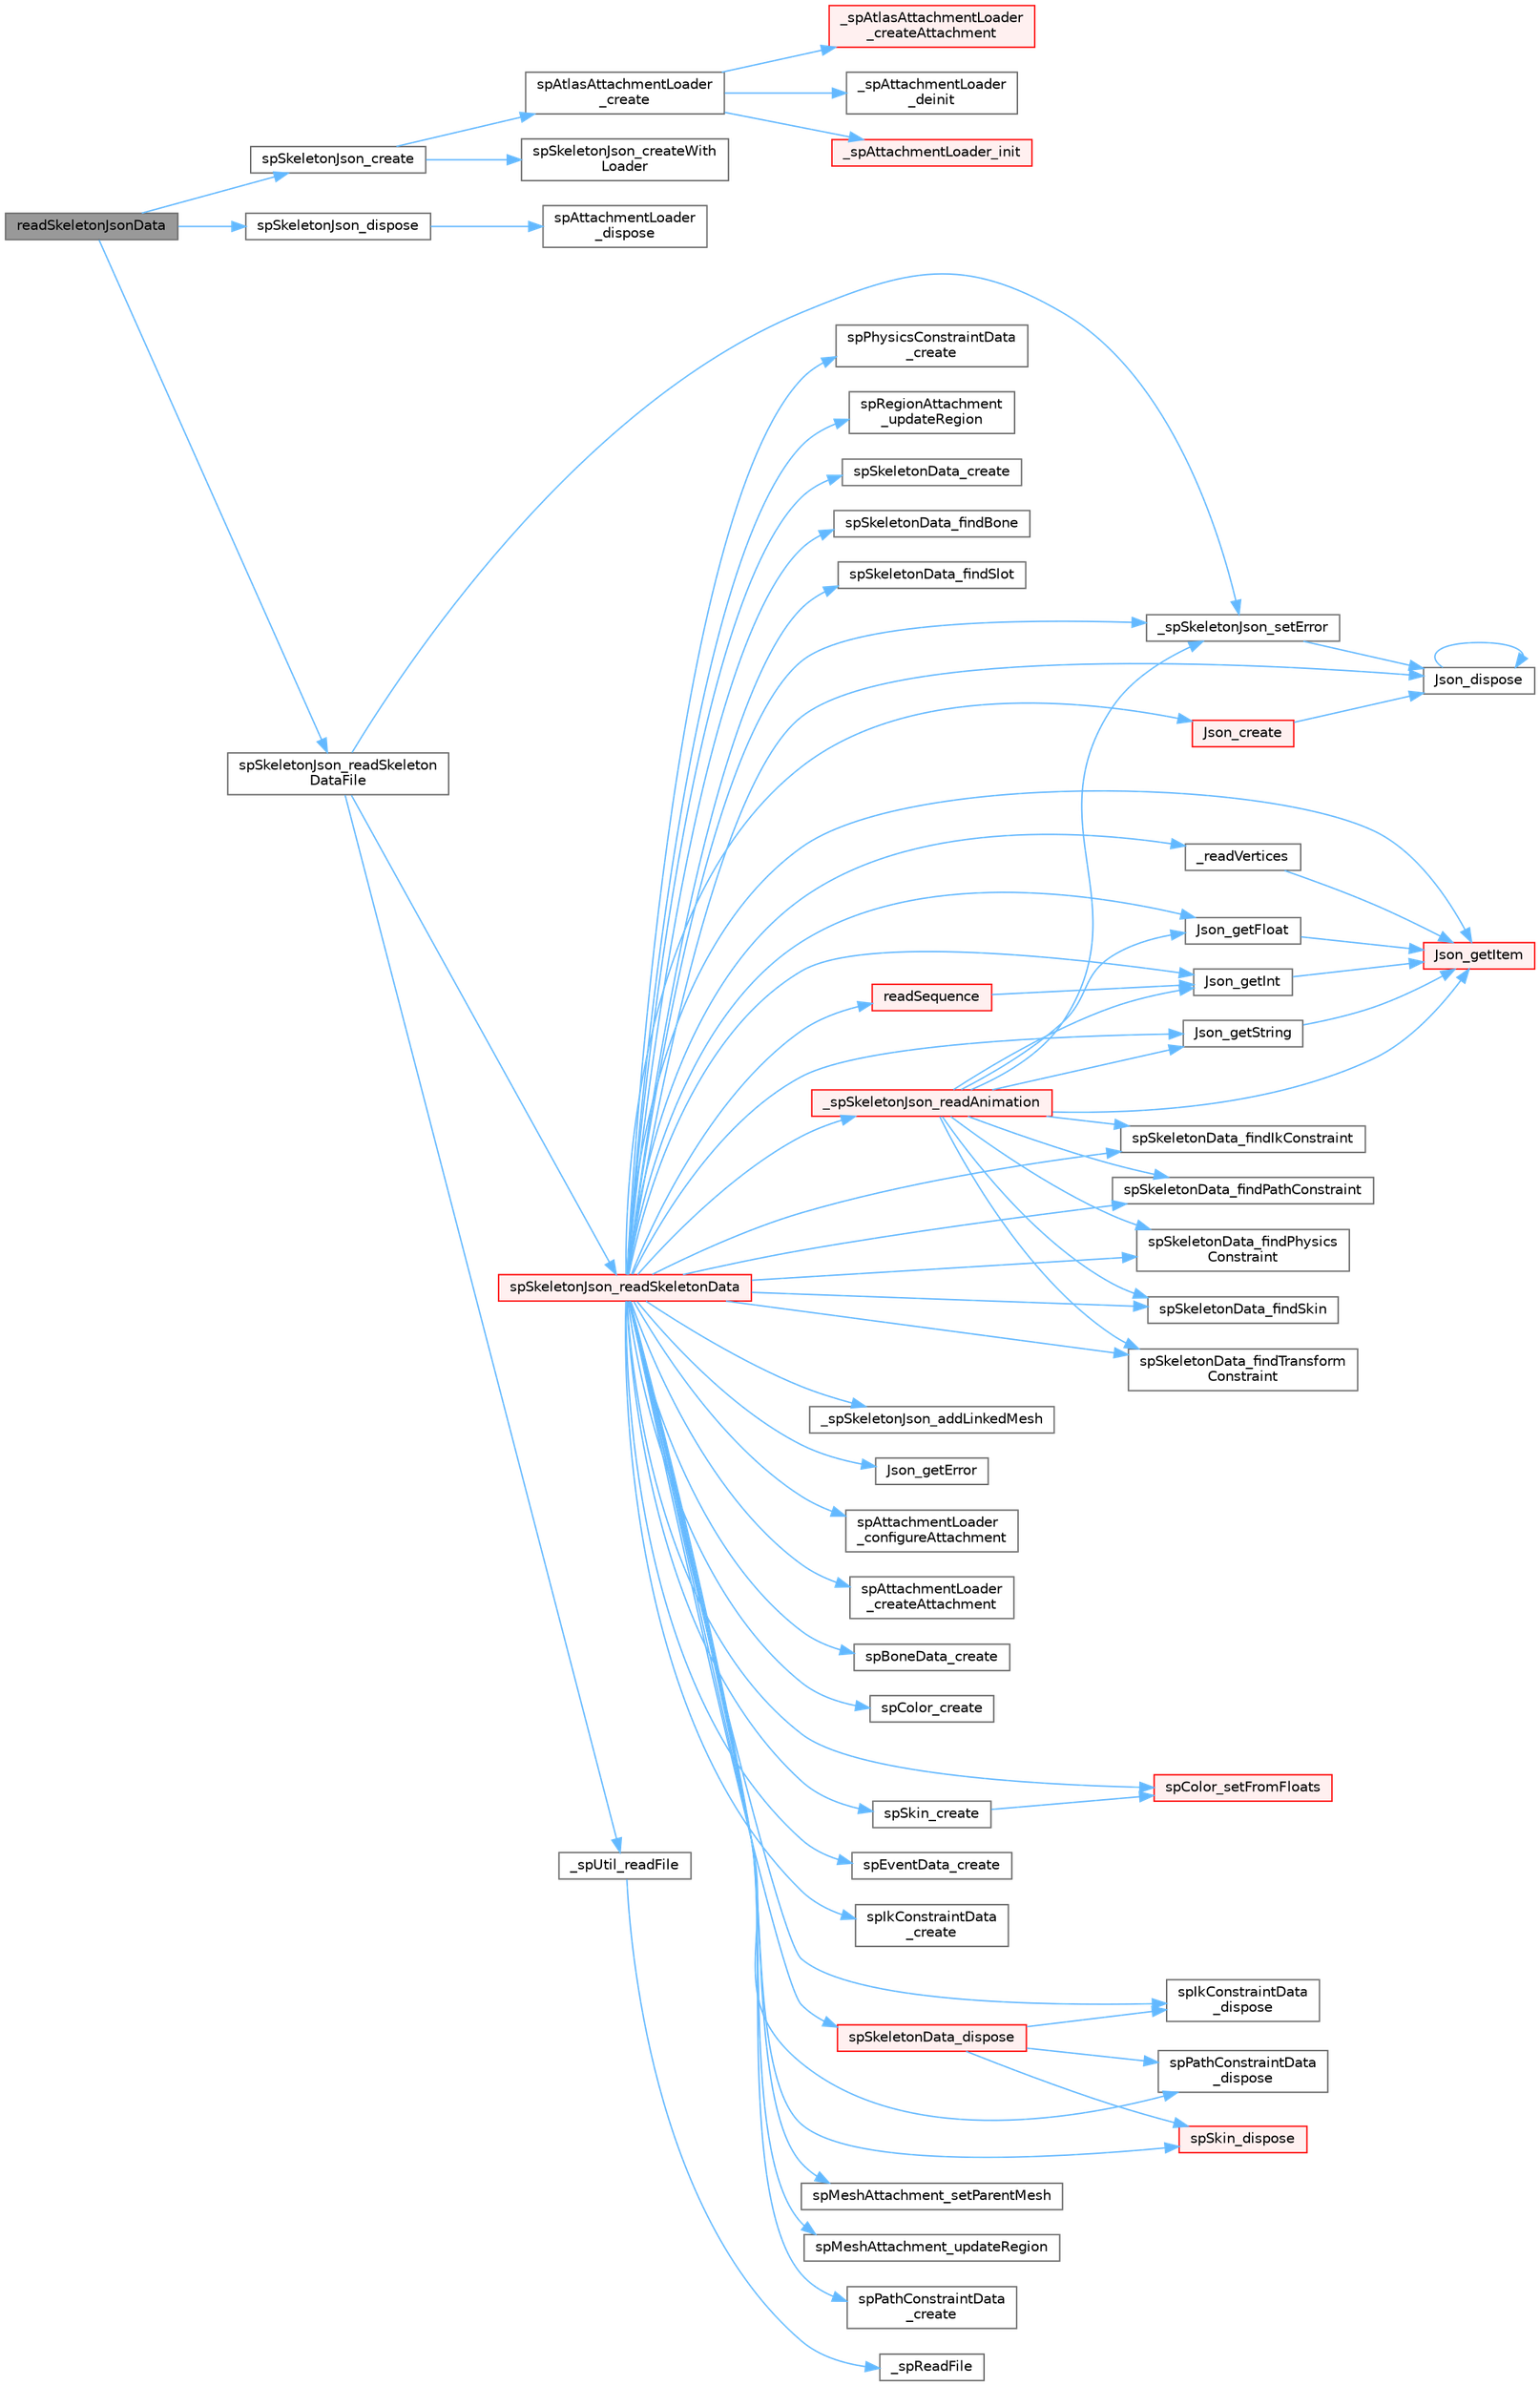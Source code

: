 digraph "readSkeletonJsonData"
{
 // LATEX_PDF_SIZE
  bgcolor="transparent";
  edge [fontname=Helvetica,fontsize=10,labelfontname=Helvetica,labelfontsize=10];
  node [fontname=Helvetica,fontsize=10,shape=box,height=0.2,width=0.4];
  rankdir="LR";
  Node1 [id="Node000001",label="readSkeletonJsonData",height=0.2,width=0.4,color="gray40", fillcolor="grey60", style="filled", fontcolor="black",tooltip=" "];
  Node1 -> Node2 [id="edge1_Node000001_Node000002",color="steelblue1",style="solid",tooltip=" "];
  Node2 [id="Node000002",label="spSkeletonJson_create",height=0.2,width=0.4,color="grey40", fillcolor="white", style="filled",URL="$_skeleton_json_8c.html#a494a2d86429bb86e20ea0a6204dc945a",tooltip=" "];
  Node2 -> Node3 [id="edge2_Node000002_Node000003",color="steelblue1",style="solid",tooltip=" "];
  Node3 [id="Node000003",label="spAtlasAttachmentLoader\l_create",height=0.2,width=0.4,color="grey40", fillcolor="white", style="filled",URL="$_atlas_attachment_loader_8c.html#aa7a18b3d25b0759d839fa98d15872cab",tooltip=" "];
  Node3 -> Node4 [id="edge3_Node000003_Node000004",color="steelblue1",style="solid",tooltip=" "];
  Node4 [id="Node000004",label="_spAtlasAttachmentLoader\l_createAttachment",height=0.2,width=0.4,color="red", fillcolor="#FFF0F0", style="filled",URL="$_atlas_attachment_loader_8c.html#a413beef473c08236d213eb4f2d4dda84",tooltip=" "];
  Node3 -> Node52 [id="edge4_Node000003_Node000052",color="steelblue1",style="solid",tooltip=" "];
  Node52 [id="Node000052",label="_spAttachmentLoader\l_deinit",height=0.2,width=0.4,color="grey40", fillcolor="white", style="filled",URL="$_attachment_loader_8c.html#ab7d2ad39e6e873c06e321228d0eb00b2",tooltip=" "];
  Node3 -> Node53 [id="edge5_Node000003_Node000053",color="steelblue1",style="solid",tooltip=" "];
  Node53 [id="Node000053",label="_spAttachmentLoader_init",height=0.2,width=0.4,color="red", fillcolor="#FFF0F0", style="filled",URL="$_attachment_loader_8c.html#a211e00a37a0c555e383b7014bacedc18",tooltip=" "];
  Node2 -> Node54 [id="edge6_Node000002_Node000054",color="steelblue1",style="solid",tooltip=" "];
  Node54 [id="Node000054",label="spSkeletonJson_createWith\lLoader",height=0.2,width=0.4,color="grey40", fillcolor="white", style="filled",URL="$_skeleton_json_8c.html#a51355583554c35f40aaa71a06061b610",tooltip=" "];
  Node1 -> Node55 [id="edge7_Node000001_Node000055",color="steelblue1",style="solid",tooltip=" "];
  Node55 [id="Node000055",label="spSkeletonJson_dispose",height=0.2,width=0.4,color="grey40", fillcolor="white", style="filled",URL="$_skeleton_json_8c.html#aa3d1695ca3840b98a7800807b813d627",tooltip=" "];
  Node55 -> Node56 [id="edge8_Node000055_Node000056",color="steelblue1",style="solid",tooltip=" "];
  Node56 [id="Node000056",label="spAttachmentLoader\l_dispose",height=0.2,width=0.4,color="grey40", fillcolor="white", style="filled",URL="$_attachment_loader_8c.html#ab9b1a4c3268bc3a2616026608e564f39",tooltip=" "];
  Node1 -> Node57 [id="edge9_Node000001_Node000057",color="steelblue1",style="solid",tooltip=" "];
  Node57 [id="Node000057",label="spSkeletonJson_readSkeleton\lDataFile",height=0.2,width=0.4,color="grey40", fillcolor="white", style="filled",URL="$_skeleton_json_8c.html#a878399291526cc760135bee212d665e9",tooltip=" "];
  Node57 -> Node58 [id="edge10_Node000057_Node000058",color="steelblue1",style="solid",tooltip=" "];
  Node58 [id="Node000058",label="_spSkeletonJson_setError",height=0.2,width=0.4,color="grey40", fillcolor="white", style="filled",URL="$_skeleton_json_8c.html#a8e868c1de85f9327c984d6a8f293a44f",tooltip=" "];
  Node58 -> Node59 [id="edge11_Node000058_Node000059",color="steelblue1",style="solid",tooltip=" "];
  Node59 [id="Node000059",label="Json_dispose",height=0.2,width=0.4,color="grey40", fillcolor="white", style="filled",URL="$_json_8c.html#a2fbb389e8c6eaf5a9d923a2030b4ad80",tooltip=" "];
  Node59 -> Node59 [id="edge12_Node000059_Node000059",color="steelblue1",style="solid",tooltip=" "];
  Node57 -> Node60 [id="edge13_Node000057_Node000060",color="steelblue1",style="solid",tooltip=" "];
  Node60 [id="Node000060",label="_spUtil_readFile",height=0.2,width=0.4,color="grey40", fillcolor="white", style="filled",URL="$external_2spine-runtimes_2spine-c_2spine-c-unit-tests_2main_8cpp.html#a27793681909c2d6f303eff28c11d0417",tooltip=" "];
  Node60 -> Node61 [id="edge14_Node000060_Node000061",color="steelblue1",style="solid",tooltip=" "];
  Node61 [id="Node000061",label="_spReadFile",height=0.2,width=0.4,color="grey40", fillcolor="white", style="filled",URL="$extension_8c.html#a850ff78dca1a582a8235f148f21334df",tooltip=" "];
  Node57 -> Node62 [id="edge15_Node000057_Node000062",color="steelblue1",style="solid",tooltip=" "];
  Node62 [id="Node000062",label="spSkeletonJson_readSkeletonData",height=0.2,width=0.4,color="red", fillcolor="#FFF0F0", style="filled",URL="$_skeleton_json_8c.html#aea1f0406cf2046b63f6061febc50b71a",tooltip=" "];
  Node62 -> Node63 [id="edge16_Node000062_Node000063",color="steelblue1",style="solid",tooltip=" "];
  Node63 [id="Node000063",label="_readVertices",height=0.2,width=0.4,color="grey40", fillcolor="white", style="filled",URL="$_skeleton_json_8c.html#ae2f1eeac0608cbbc90fe79285f11148c",tooltip=" "];
  Node63 -> Node64 [id="edge17_Node000063_Node000064",color="steelblue1",style="solid",tooltip=" "];
  Node64 [id="Node000064",label="Json_getItem",height=0.2,width=0.4,color="red", fillcolor="#FFF0F0", style="filled",URL="$_json_8c.html#a555043ac463757ecd2fb90676f04136a",tooltip=" "];
  Node62 -> Node66 [id="edge18_Node000062_Node000066",color="steelblue1",style="solid",tooltip=" "];
  Node66 [id="Node000066",label="_spSkeletonJson_addLinkedMesh",height=0.2,width=0.4,color="grey40", fillcolor="white", style="filled",URL="$_skeleton_json_8c.html#a087930e0a9370e31c2a829483aac8c7c",tooltip=" "];
  Node62 -> Node67 [id="edge19_Node000062_Node000067",color="steelblue1",style="solid",tooltip=" "];
  Node67 [id="Node000067",label="_spSkeletonJson_readAnimation",height=0.2,width=0.4,color="red", fillcolor="#FFF0F0", style="filled",URL="$_skeleton_json_8c.html#a76c02da584ec894b1980c76fb704aebe",tooltip=" "];
  Node67 -> Node58 [id="edge20_Node000067_Node000058",color="steelblue1",style="solid",tooltip=" "];
  Node67 -> Node76 [id="edge21_Node000067_Node000076",color="steelblue1",style="solid",tooltip=" "];
  Node76 [id="Node000076",label="Json_getFloat",height=0.2,width=0.4,color="grey40", fillcolor="white", style="filled",URL="$_json_8c.html#af637591beb96af1b84f07af03d9344ad",tooltip=" "];
  Node76 -> Node64 [id="edge22_Node000076_Node000064",color="steelblue1",style="solid",tooltip=" "];
  Node67 -> Node77 [id="edge23_Node000067_Node000077",color="steelblue1",style="solid",tooltip=" "];
  Node77 [id="Node000077",label="Json_getInt",height=0.2,width=0.4,color="grey40", fillcolor="white", style="filled",URL="$_json_8c.html#ac4d1cd55ca20eeab28a5a2b3c85b4614",tooltip=" "];
  Node77 -> Node64 [id="edge24_Node000077_Node000064",color="steelblue1",style="solid",tooltip=" "];
  Node67 -> Node64 [id="edge25_Node000067_Node000064",color="steelblue1",style="solid",tooltip=" "];
  Node67 -> Node78 [id="edge26_Node000067_Node000078",color="steelblue1",style="solid",tooltip=" "];
  Node78 [id="Node000078",label="Json_getString",height=0.2,width=0.4,color="grey40", fillcolor="white", style="filled",URL="$_json_8c.html#af4e7c8f78d198bc3140e3d40c375ad4e",tooltip=" "];
  Node78 -> Node64 [id="edge27_Node000078_Node000064",color="steelblue1",style="solid",tooltip=" "];
  Node67 -> Node187 [id="edge28_Node000067_Node000187",color="steelblue1",style="solid",tooltip=" "];
  Node187 [id="Node000187",label="spSkeletonData_findIkConstraint",height=0.2,width=0.4,color="grey40", fillcolor="white", style="filled",URL="$_skeleton_data_8c.html#acfb64e69e3870caab8ae6f3aa47968fa",tooltip=" "];
  Node67 -> Node188 [id="edge29_Node000067_Node000188",color="steelblue1",style="solid",tooltip=" "];
  Node188 [id="Node000188",label="spSkeletonData_findPathConstraint",height=0.2,width=0.4,color="grey40", fillcolor="white", style="filled",URL="$_skeleton_data_8c.html#ae3052077c3030e2a690cd7a4cfa4e270",tooltip=" "];
  Node67 -> Node189 [id="edge30_Node000067_Node000189",color="steelblue1",style="solid",tooltip=" "];
  Node189 [id="Node000189",label="spSkeletonData_findPhysics\lConstraint",height=0.2,width=0.4,color="grey40", fillcolor="white", style="filled",URL="$_skeleton_data_8c.html#ad0b7692df9af3b202acb79f994e56481",tooltip=" "];
  Node67 -> Node190 [id="edge31_Node000067_Node000190",color="steelblue1",style="solid",tooltip=" "];
  Node190 [id="Node000190",label="spSkeletonData_findSkin",height=0.2,width=0.4,color="grey40", fillcolor="white", style="filled",URL="$_skeleton_data_8c.html#a3490ef96678fe9fed0556ae1a360cb6a",tooltip=" "];
  Node67 -> Node191 [id="edge32_Node000067_Node000191",color="steelblue1",style="solid",tooltip=" "];
  Node191 [id="Node000191",label="spSkeletonData_findTransform\lConstraint",height=0.2,width=0.4,color="grey40", fillcolor="white", style="filled",URL="$_skeleton_data_8c.html#add3da3452112c044076bd0af988bb525",tooltip=" "];
  Node62 -> Node58 [id="edge33_Node000062_Node000058",color="steelblue1",style="solid",tooltip=" "];
  Node62 -> Node205 [id="edge34_Node000062_Node000205",color="steelblue1",style="solid",tooltip=" "];
  Node205 [id="Node000205",label="Json_create",height=0.2,width=0.4,color="red", fillcolor="#FFF0F0", style="filled",URL="$_json_8c.html#ac2a008226da6aed4087e3c173235e71b",tooltip=" "];
  Node205 -> Node59 [id="edge35_Node000205_Node000059",color="steelblue1",style="solid",tooltip=" "];
  Node62 -> Node59 [id="edge36_Node000062_Node000059",color="steelblue1",style="solid",tooltip=" "];
  Node62 -> Node213 [id="edge37_Node000062_Node000213",color="steelblue1",style="solid",tooltip=" "];
  Node213 [id="Node000213",label="Json_getError",height=0.2,width=0.4,color="grey40", fillcolor="white", style="filled",URL="$_json_8c.html#a413ee994ca0a5b6be7a09797bab83701",tooltip=" "];
  Node62 -> Node76 [id="edge38_Node000062_Node000076",color="steelblue1",style="solid",tooltip=" "];
  Node62 -> Node77 [id="edge39_Node000062_Node000077",color="steelblue1",style="solid",tooltip=" "];
  Node62 -> Node64 [id="edge40_Node000062_Node000064",color="steelblue1",style="solid",tooltip=" "];
  Node62 -> Node78 [id="edge41_Node000062_Node000078",color="steelblue1",style="solid",tooltip=" "];
  Node62 -> Node214 [id="edge42_Node000062_Node000214",color="steelblue1",style="solid",tooltip=" "];
  Node214 [id="Node000214",label="readSequence",height=0.2,width=0.4,color="red", fillcolor="#FFF0F0", style="filled",URL="$_skeleton_json_8c.html#a7657c17ec406bd4aa9aacee4cef414dc",tooltip=" "];
  Node214 -> Node77 [id="edge43_Node000214_Node000077",color="steelblue1",style="solid",tooltip=" "];
  Node62 -> Node215 [id="edge44_Node000062_Node000215",color="steelblue1",style="solid",tooltip=" "];
  Node215 [id="Node000215",label="spAttachmentLoader\l_configureAttachment",height=0.2,width=0.4,color="grey40", fillcolor="white", style="filled",URL="$_attachment_loader_8c.html#afbecb6d745e52fd673ad74c8baeec2fe",tooltip=" "];
  Node62 -> Node216 [id="edge45_Node000062_Node000216",color="steelblue1",style="solid",tooltip=" "];
  Node216 [id="Node000216",label="spAttachmentLoader\l_createAttachment",height=0.2,width=0.4,color="grey40", fillcolor="white", style="filled",URL="$_attachment_loader_8c.html#a0a80fffb1c69f30749898eb65c97ea0d",tooltip=" "];
  Node62 -> Node217 [id="edge46_Node000062_Node000217",color="steelblue1",style="solid",tooltip=" "];
  Node217 [id="Node000217",label="spBoneData_create",height=0.2,width=0.4,color="grey40", fillcolor="white", style="filled",URL="$_bone_data_8c.html#ac3c8f709751d675e974d832dc0890ca5",tooltip=" "];
  Node62 -> Node218 [id="edge47_Node000062_Node000218",color="steelblue1",style="solid",tooltip=" "];
  Node218 [id="Node000218",label="spColor_create",height=0.2,width=0.4,color="grey40", fillcolor="white", style="filled",URL="$_color_8c.html#a562371a5141606fba73e0a131bd2baf4",tooltip=" "];
  Node62 -> Node41 [id="edge48_Node000062_Node000041",color="steelblue1",style="solid",tooltip=" "];
  Node41 [id="Node000041",label="spColor_setFromFloats",height=0.2,width=0.4,color="red", fillcolor="#FFF0F0", style="filled",URL="$_color_8c.html#aef2bc0c9016302022f25c89ba5b36a2c",tooltip=" "];
  Node62 -> Node219 [id="edge49_Node000062_Node000219",color="steelblue1",style="solid",tooltip=" "];
  Node219 [id="Node000219",label="spEventData_create",height=0.2,width=0.4,color="grey40", fillcolor="white", style="filled",URL="$_event_data_8c.html#af36a07f3ef0e00edba172d9bf36bddda",tooltip=" "];
  Node62 -> Node220 [id="edge50_Node000062_Node000220",color="steelblue1",style="solid",tooltip=" "];
  Node220 [id="Node000220",label="spIkConstraintData\l_create",height=0.2,width=0.4,color="grey40", fillcolor="white", style="filled",URL="$_ik_constraint_data_8c.html#a73f2514a2e6de74df9a220de142d679a",tooltip=" "];
  Node62 -> Node221 [id="edge51_Node000062_Node000221",color="steelblue1",style="solid",tooltip=" "];
  Node221 [id="Node000221",label="spIkConstraintData\l_dispose",height=0.2,width=0.4,color="grey40", fillcolor="white", style="filled",URL="$_ik_constraint_data_8c.html#a4f580f835dd286939313fc3099256336",tooltip=" "];
  Node62 -> Node35 [id="edge52_Node000062_Node000035",color="steelblue1",style="solid",tooltip=" "];
  Node35 [id="Node000035",label="spMeshAttachment_setParentMesh",height=0.2,width=0.4,color="grey40", fillcolor="white", style="filled",URL="$_mesh_attachment_8c.html#af281234df8499ed6f950748fda7641b2",tooltip=" "];
  Node62 -> Node36 [id="edge53_Node000062_Node000036",color="steelblue1",style="solid",tooltip=" "];
  Node36 [id="Node000036",label="spMeshAttachment_updateRegion",height=0.2,width=0.4,color="grey40", fillcolor="white", style="filled",URL="$_mesh_attachment_8c.html#adc9fc4a1152b194678a4e43003f64370",tooltip=" "];
  Node62 -> Node222 [id="edge54_Node000062_Node000222",color="steelblue1",style="solid",tooltip=" "];
  Node222 [id="Node000222",label="spPathConstraintData\l_create",height=0.2,width=0.4,color="grey40", fillcolor="white", style="filled",URL="$_path_constraint_data_8c.html#ad0332cb61203e6e27f2ea9d953f41d78",tooltip=" "];
  Node62 -> Node223 [id="edge55_Node000062_Node000223",color="steelblue1",style="solid",tooltip=" "];
  Node223 [id="Node000223",label="spPathConstraintData\l_dispose",height=0.2,width=0.4,color="grey40", fillcolor="white", style="filled",URL="$_path_constraint_data_8c.html#ab7d54550dcd1cf2b2a6dc0e9cc325c60",tooltip=" "];
  Node62 -> Node224 [id="edge56_Node000062_Node000224",color="steelblue1",style="solid",tooltip=" "];
  Node224 [id="Node000224",label="spPhysicsConstraintData\l_create",height=0.2,width=0.4,color="grey40", fillcolor="white", style="filled",URL="$_physics_constraint_data_8c.html#a7c4bd213ca2bd2457150cd7acb67ab2c",tooltip=" "];
  Node62 -> Node225 [id="edge57_Node000062_Node000225",color="steelblue1",style="solid",tooltip=" "];
  Node225 [id="Node000225",label="spRegionAttachment\l_updateRegion",height=0.2,width=0.4,color="grey40", fillcolor="white", style="filled",URL="$_region_attachment_8c.html#a5e4264658b55d6722ec145d5efb0e190",tooltip=" "];
  Node62 -> Node226 [id="edge58_Node000062_Node000226",color="steelblue1",style="solid",tooltip=" "];
  Node226 [id="Node000226",label="spSkeletonData_create",height=0.2,width=0.4,color="grey40", fillcolor="white", style="filled",URL="$_skeleton_data_8c.html#a4c5a8ed50db4df62cfd3d34bdab36186",tooltip=" "];
  Node62 -> Node227 [id="edge59_Node000062_Node000227",color="steelblue1",style="solid",tooltip=" "];
  Node227 [id="Node000227",label="spSkeletonData_dispose",height=0.2,width=0.4,color="red", fillcolor="#FFF0F0", style="filled",URL="$_skeleton_data_8c.html#afd9f9725b11c94e4c65be6d053cf243a",tooltip=" "];
  Node227 -> Node221 [id="edge60_Node000227_Node000221",color="steelblue1",style="solid",tooltip=" "];
  Node227 -> Node223 [id="edge61_Node000227_Node000223",color="steelblue1",style="solid",tooltip=" "];
  Node227 -> Node232 [id="edge62_Node000227_Node000232",color="steelblue1",style="solid",tooltip=" "];
  Node232 [id="Node000232",label="spSkin_dispose",height=0.2,width=0.4,color="red", fillcolor="#FFF0F0", style="filled",URL="$_skin_8c.html#a1f04df537901e63d8e3a9d0f5499288a",tooltip=" "];
  Node62 -> Node237 [id="edge63_Node000062_Node000237",color="steelblue1",style="solid",tooltip=" "];
  Node237 [id="Node000237",label="spSkeletonData_findBone",height=0.2,width=0.4,color="grey40", fillcolor="white", style="filled",URL="$_skeleton_data_8c.html#a7a7b401ef45c9be65444badc8b0bd156",tooltip=" "];
  Node62 -> Node187 [id="edge64_Node000062_Node000187",color="steelblue1",style="solid",tooltip=" "];
  Node62 -> Node188 [id="edge65_Node000062_Node000188",color="steelblue1",style="solid",tooltip=" "];
  Node62 -> Node189 [id="edge66_Node000062_Node000189",color="steelblue1",style="solid",tooltip=" "];
  Node62 -> Node190 [id="edge67_Node000062_Node000190",color="steelblue1",style="solid",tooltip=" "];
  Node62 -> Node74 [id="edge68_Node000062_Node000074",color="steelblue1",style="solid",tooltip=" "];
  Node74 [id="Node000074",label="spSkeletonData_findSlot",height=0.2,width=0.4,color="grey40", fillcolor="white", style="filled",URL="$_skeleton_data_8c.html#a022c44277298c84a55292aaa814025d5",tooltip=" "];
  Node62 -> Node191 [id="edge69_Node000062_Node000191",color="steelblue1",style="solid",tooltip=" "];
  Node62 -> Node238 [id="edge70_Node000062_Node000238",color="steelblue1",style="solid",tooltip=" "];
  Node238 [id="Node000238",label="spSkin_create",height=0.2,width=0.4,color="grey40", fillcolor="white", style="filled",URL="$_skin_8c.html#a2e55c34e638acdb775b26b1f14c5d374",tooltip=" "];
  Node238 -> Node41 [id="edge71_Node000238_Node000041",color="steelblue1",style="solid",tooltip=" "];
  Node62 -> Node232 [id="edge72_Node000062_Node000232",color="steelblue1",style="solid",tooltip=" "];
}

